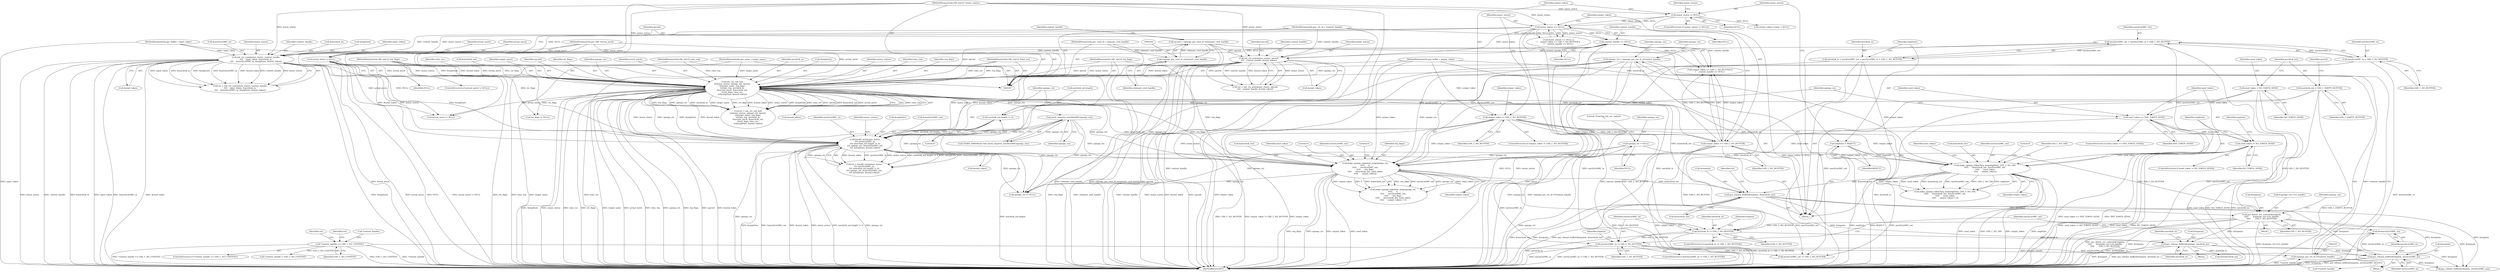 digraph "0_krb5_b51b33f2bc5d1497ddf5bd107f791c101695000d_12@API" {
"1000446" [label="(Call,free(mechListMIC_in))"];
"1000442" [label="(Call,gss_release_buffer(&tmpmin, mechListMIC_in))"];
"1000411" [label="(Call,gss_delete_sec_context(&tmpmin,\n\t\t\t\t\t       &spnego_ctx->ctx_handle,\n\t\t\t\t\t       GSS_C_NO_BUFFER))"];
"1000365" [label="(Call,gss_release_buffer(&tmpmin, &mechtok_out))"];
"1000261" [label="(Call,init_ctx_call_init(\n\t\t\tminor_status, spnego_ctx, spcred,\n\t\t\ttarget_name, req_flags,\n\t\t\ttime_req, mechtok_in,\n\t\t\tactual_mech, &mechtok_out,\n\t\t\tret_flags, time_rec,\n\t\t\t&negState, &send_token))"];
"1000230" [label="(Call,init_ctx_cont(minor_status, context_handle,\n\t\t\t\t    input_token, &mechtok_in,\n\t\t\t\t    &mechListMIC_in, &negState, &send_token))"];
"1000181" [label="(Call,minor_status == NULL)"];
"1000157" [label="(Call,minor_status != NULL)"];
"1000108" [label="(MethodParameterIn,OM_uint32 *minor_status)"];
"1000188" [label="(Call,context_handle == NULL)"];
"1000110" [label="(MethodParameterIn,gss_ctx_id_t *context_handle)"];
"1000116" [label="(MethodParameterIn,gss_buffer_t input_token)"];
"1000214" [label="(Call,init_ctx_new(minor_status, spcred,\n\t\t\t\t   context_handle, &send_token))"];
"1000201" [label="(Call,spcred = (spnego_gss_cred_id_t)claimant_cred_handle)"];
"1000203" [label="(Call,(spnego_gss_cred_id_t)claimant_cred_handle)"];
"1000109" [label="(MethodParameterIn,gss_cred_id_t claimant_cred_handle)"];
"1000247" [label="(Call,spnego_ctx = (spnego_gss_ctx_id_t)*context_handle)"];
"1000249" [label="(Call,(spnego_gss_ctx_id_t)*context_handle)"];
"1000207" [label="(Call,*context_handle == GSS_C_NO_CONTEXT)"];
"1000111" [label="(MethodParameterIn,gss_name_t target_name)"];
"1000113" [label="(MethodParameterIn,OM_uint32 req_flags)"];
"1000114" [label="(MethodParameterIn,OM_uint32 time_req)"];
"1000146" [label="(Call,mechtok_in = mechListMIC_out = mechListMIC_in = GSS_C_NO_BUFFER)"];
"1000148" [label="(Call,mechListMIC_out = mechListMIC_in = GSS_C_NO_BUFFER)"];
"1000150" [label="(Call,mechListMIC_in = GSS_C_NO_BUFFER)"];
"1000194" [label="(Call,actual_mech != NULL)"];
"1000117" [label="(MethodParameterIn,gss_OID *actual_mech)"];
"1000119" [label="(MethodParameterIn,OM_uint32 *ret_flags)"];
"1000120" [label="(MethodParameterIn,OM_uint32 *time_rec)"];
"1000352" [label="(Call,make_spnego_tokenTarg_msg(negState, GSS_C_NO_OID,\n\t\t\t\t\t      &mechtok_out, mechListMIC_out,\n\t\t\t\t\t      send_token,\n\t\t\t\t\t      output_token))"];
"1000153" [label="(Call,negState = REJECT)"];
"1000346" [label="(Call,send_token != NO_TOKEN_SEND)"];
"1000324" [label="(Call,send_token == INIT_TOKEN_SEND)"];
"1000123" [label="(Call,send_token = NO_TOKEN_SEND)"];
"1000185" [label="(Call,output_token == GSS_C_NO_BUFFER)"];
"1000165" [label="(Call,output_token != GSS_C_NO_BUFFER)"];
"1000118" [label="(MethodParameterIn,gss_buffer_t output_token)"];
"1000330" [label="(Call,make_spnego_tokenInit_msg(spnego_ctx,\n\t\t\t\t\t      0,\n\t\t\t\t\t      mechListMIC_out,\n\t\t\t\t\t      req_flags,\n\t\t\t\t\t      &mechtok_out, send_token,\n\t\t\t\t\t      output_token))"];
"1000141" [label="(Call,spnego_ctx = NULL)"];
"1000307" [label="(Call,handle_mic(minor_status,\n\t\t\t\t mechListMIC_in,\n\t\t\t\t (mechtok_out.length != 0),\n\t\t\t\t spnego_ctx, &mechListMIC_out,\n\t\t\t\t &negState, &send_token))"];
"1000310" [label="(Call,mechtok_out.length != 0)"];
"1000133" [label="(Call,mechtok_out = GSS_C_EMPTY_BUFFER)"];
"1000283" [label="(Call,mech_requires_mechlistMIC(spnego_ctx))"];
"1000431" [label="(Call,gss_release_buffer(&tmpmin, mechtok_in))"];
"1000427" [label="(Call,mechtok_in != GSS_C_NO_BUFFER)"];
"1000438" [label="(Call,mechListMIC_in != GSS_C_NO_BUFFER)"];
"1000182" [label="(Identifier,minor_status)"];
"1000326" [label="(Identifier,INIT_TOKEN_SEND)"];
"1000445" [label="(Identifier,mechListMIC_in)"];
"1000315" [label="(Identifier,spnego_ctx)"];
"1000311" [label="(Call,mechtok_out.length)"];
"1000151" [label="(Identifier,mechListMIC_in)"];
"1000186" [label="(Identifier,output_token)"];
"1000314" [label="(Literal,0)"];
"1000273" [label="(Identifier,time_rec)"];
"1000232" [label="(Identifier,context_handle)"];
"1000422" [label="(Call,*context_handle = GSS_C_NO_CONTEXT)"];
"1000212" [label="(Call,ret = init_ctx_new(minor_status, spcred,\n\t\t\t\t   context_handle, &send_token))"];
"1000270" [label="(Call,&mechtok_out)"];
"1000381" [label="(Call,actual_mech != NULL)"];
"1000117" [label="(MethodParameterIn,gss_OID *actual_mech)"];
"1000213" [label="(Identifier,ret)"];
"1000141" [label="(Call,spnego_ctx = NULL)"];
"1000210" [label="(Identifier,GSS_C_NO_CONTEXT)"];
"1000156" [label="(ControlStructure,if (minor_status != NULL))"];
"1000118" [label="(MethodParameterIn,gss_buffer_t output_token)"];
"1000346" [label="(Call,send_token != NO_TOKEN_SEND)"];
"1000441" [label="(Block,)"];
"1000146" [label="(Call,mechtok_in = mechListMIC_out = mechListMIC_in = GSS_C_NO_BUFFER)"];
"1000124" [label="(Identifier,send_token)"];
"1000217" [label="(Identifier,context_handle)"];
"1000410" [label="(Block,)"];
"1000240" [label="(Call,&send_token)"];
"1000461" [label="(MethodReturn,RET)"];
"1000162" [label="(Identifier,minor_status)"];
"1000265" [label="(Identifier,target_name)"];
"1000228" [label="(Call,ret = init_ctx_cont(minor_status, context_handle,\n\t\t\t\t    input_token, &mechtok_in,\n\t\t\t\t    &mechListMIC_in, &negState, &send_token))"];
"1000233" [label="(Identifier,input_token)"];
"1000116" [label="(MethodParameterIn,gss_buffer_t input_token)"];
"1000426" [label="(ControlStructure,if (mechtok_in != GSS_C_NO_BUFFER))"];
"1000195" [label="(Identifier,actual_mech)"];
"1000154" [label="(Identifier,negState)"];
"1000114" [label="(MethodParameterIn,OM_uint32 time_req)"];
"1000447" [label="(Identifier,mechListMIC_in)"];
"1000145" [label="(Literal,\"Entering init_sec_context\n\")"];
"1000234" [label="(Call,&mechtok_in)"];
"1000209" [label="(Identifier,context_handle)"];
"1000431" [label="(Call,gss_release_buffer(&tmpmin, mechtok_in))"];
"1000352" [label="(Call,make_spnego_tokenTarg_msg(negState, GSS_C_NO_OID,\n\t\t\t\t\t      &mechtok_out, mechListMIC_out,\n\t\t\t\t\t      send_token,\n\t\t\t\t\t      output_token))"];
"1000236" [label="(Call,&mechListMIC_in)"];
"1000123" [label="(Call,send_token = NO_TOKEN_SEND)"];
"1000325" [label="(Identifier,send_token)"];
"1000247" [label="(Call,spnego_ctx = (spnego_gss_ctx_id_t)*context_handle)"];
"1000334" [label="(Identifier,req_flags)"];
"1000335" [label="(Call,&mechtok_out)"];
"1000367" [label="(Identifier,tmpmin)"];
"1000446" [label="(Call,free(mechListMIC_in))"];
"1000143" [label="(Identifier,NULL)"];
"1000256" [label="(Identifier,spnego_ctx)"];
"1000331" [label="(Identifier,spnego_ctx)"];
"1000167" [label="(Identifier,GSS_C_NO_BUFFER)"];
"1000215" [label="(Identifier,minor_status)"];
"1000205" [label="(Identifier,claimant_cred_handle)"];
"1000206" [label="(ControlStructure,if (*context_handle == GSS_C_NO_CONTEXT))"];
"1000248" [label="(Identifier,spnego_ctx)"];
"1000109" [label="(MethodParameterIn,gss_cred_id_t claimant_cred_handle)"];
"1000171" [label="(Identifier,output_token)"];
"1000414" [label="(Call,&spnego_ctx->ctx_handle)"];
"1000323" [label="(ControlStructure,if (send_token == INIT_TOKEN_SEND))"];
"1000443" [label="(Call,&tmpmin)"];
"1000189" [label="(Identifier,context_handle)"];
"1000453" [label="(Call,gss_release_buffer(&tmpmin, mechListMIC_out))"];
"1000251" [label="(Call,*context_handle)"];
"1000120" [label="(MethodParameterIn,OM_uint32 *time_rec)"];
"1000432" [label="(Call,&tmpmin)"];
"1000142" [label="(Identifier,spnego_ctx)"];
"1000164" [label="(ControlStructure,if (output_token != GSS_C_NO_BUFFER))"];
"1000119" [label="(MethodParameterIn,OM_uint32 *ret_flags)"];
"1000309" [label="(Identifier,mechListMIC_in)"];
"1000216" [label="(Identifier,spcred)"];
"1000308" [label="(Identifier,minor_status)"];
"1000264" [label="(Identifier,spcred)"];
"1000433" [label="(Identifier,tmpmin)"];
"1000407" [label="(Call,spnego_ctx != NULL)"];
"1000428" [label="(Identifier,mechtok_in)"];
"1000149" [label="(Identifier,mechListMIC_out)"];
"1000272" [label="(Identifier,ret_flags)"];
"1000365" [label="(Call,gss_release_buffer(&tmpmin, &mechtok_out))"];
"1000263" [label="(Identifier,spnego_ctx)"];
"1000438" [label="(Call,mechListMIC_in != GSS_C_NO_BUFFER)"];
"1000231" [label="(Identifier,minor_status)"];
"1000310" [label="(Call,mechtok_out.length != 0)"];
"1000351" [label="(Call,make_spnego_tokenTarg_msg(negState, GSS_C_NO_OID,\n\t\t\t\t\t      &mechtok_out, mechListMIC_out,\n\t\t\t\t\t      send_token,\n\t\t\t\t\t      output_token) < 0)"];
"1000318" [label="(Call,&negState)"];
"1000436" [label="(Identifier,mechtok_in)"];
"1000348" [label="(Identifier,NO_TOKEN_SEND)"];
"1000279" [label="(Call,!HARD_ERROR(ret) && mech_requires_mechlistMIC(spnego_ctx))"];
"1000444" [label="(Identifier,tmpmin)"];
"1000437" [label="(ControlStructure,if (mechListMIC_in != GSS_C_NO_BUFFER))"];
"1000330" [label="(Call,make_spnego_tokenInit_msg(spnego_ctx,\n\t\t\t\t\t      0,\n\t\t\t\t\t      mechListMIC_out,\n\t\t\t\t\t      req_flags,\n\t\t\t\t\t      &mechtok_out, send_token,\n\t\t\t\t\t      output_token))"];
"1000427" [label="(Call,mechtok_in != GSS_C_NO_BUFFER)"];
"1000345" [label="(ControlStructure,if (send_token != NO_TOKEN_SEND))"];
"1000366" [label="(Call,&tmpmin)"];
"1000360" [label="(Literal,0)"];
"1000372" [label="(Identifier,ret)"];
"1000249" [label="(Call,(spnego_gss_ctx_id_t)*context_handle)"];
"1000157" [label="(Call,minor_status != NULL)"];
"1000155" [label="(Identifier,REJECT)"];
"1000111" [label="(MethodParameterIn,gss_name_t target_name)"];
"1000110" [label="(MethodParameterIn,gss_ctx_id_t *context_handle)"];
"1000305" [label="(Call,ret = handle_mic(minor_status,\n\t\t\t\t mechListMIC_in,\n\t\t\t\t (mechtok_out.length != 0),\n\t\t\t\t spnego_ctx, &mechListMIC_out,\n\t\t\t\t &negState, &send_token))"];
"1000190" [label="(Identifier,NULL)"];
"1000359" [label="(Identifier,output_token)"];
"1000337" [label="(Identifier,send_token)"];
"1000148" [label="(Call,mechListMIC_out = mechListMIC_in = GSS_C_NO_BUFFER)"];
"1000108" [label="(MethodParameterIn,OM_uint32 *minor_status)"];
"1000147" [label="(Identifier,mechtok_in)"];
"1000449" [label="(Call,mechListMIC_out != GSS_C_NO_BUFFER)"];
"1000354" [label="(Identifier,GSS_C_NO_OID)"];
"1000230" [label="(Call,init_ctx_cont(minor_status, context_handle,\n\t\t\t\t    input_token, &mechtok_in,\n\t\t\t\t    &mechListMIC_in, &negState, &send_token))"];
"1000320" [label="(Call,&send_token)"];
"1000183" [label="(Identifier,NULL)"];
"1000153" [label="(Call,negState = REJECT)"];
"1000133" [label="(Call,mechtok_out = GSS_C_EMPTY_BUFFER)"];
"1000421" [label="(Identifier,spnego_ctx)"];
"1000269" [label="(Identifier,actual_mech)"];
"1000347" [label="(Identifier,send_token)"];
"1000329" [label="(Call,make_spnego_tokenInit_msg(spnego_ctx,\n\t\t\t\t\t      0,\n\t\t\t\t\t      mechListMIC_out,\n\t\t\t\t\t      req_flags,\n\t\t\t\t\t      &mechtok_out, send_token,\n\t\t\t\t\t      output_token) < 0)"];
"1000338" [label="(Identifier,output_token)"];
"1000268" [label="(Identifier,mechtok_in)"];
"1000358" [label="(Identifier,send_token)"];
"1000283" [label="(Call,mech_requires_mechlistMIC(spnego_ctx))"];
"1000368" [label="(Call,&mechtok_out)"];
"1000274" [label="(Call,&negState)"];
"1000134" [label="(Identifier,mechtok_out)"];
"1000174" [label="(Call,output_token->value = NULL)"];
"1000152" [label="(Identifier,GSS_C_NO_BUFFER)"];
"1000276" [label="(Call,&send_token)"];
"1000150" [label="(Call,mechListMIC_in = GSS_C_NO_BUFFER)"];
"1000259" [label="(Call,ret = init_ctx_call_init(\n\t\t\tminor_status, spnego_ctx, spcred,\n\t\t\ttarget_name, req_flags,\n\t\t\ttime_req, mechtok_in,\n\t\t\tactual_mech, &mechtok_out,\n\t\t\tret_flags, time_rec,\n\t\t\t&negState, &send_token))"];
"1000158" [label="(Identifier,minor_status)"];
"1000208" [label="(Call,*context_handle)"];
"1000262" [label="(Identifier,minor_status)"];
"1000121" [label="(Block,)"];
"1000324" [label="(Call,send_token == INIT_TOKEN_SEND)"];
"1000439" [label="(Identifier,mechListMIC_in)"];
"1000166" [label="(Identifier,output_token)"];
"1000188" [label="(Call,context_handle == NULL)"];
"1000307" [label="(Call,handle_mic(minor_status,\n\t\t\t\t mechListMIC_in,\n\t\t\t\t (mechtok_out.length != 0),\n\t\t\t\t spnego_ctx, &mechListMIC_out,\n\t\t\t\t &negState, &send_token))"];
"1000196" [label="(Identifier,NULL)"];
"1000355" [label="(Call,&mechtok_out)"];
"1000316" [label="(Call,&mechListMIC_out)"];
"1000267" [label="(Identifier,time_req)"];
"1000411" [label="(Call,gss_delete_sec_context(&tmpmin,\n\t\t\t\t\t       &spnego_ctx->ctx_handle,\n\t\t\t\t\t       GSS_C_NO_BUFFER))"];
"1000194" [label="(Call,actual_mech != NULL)"];
"1000332" [label="(Literal,0)"];
"1000180" [label="(Call,minor_status == NULL ||\n\t    output_token == GSS_C_NO_BUFFER ||\n\t    context_handle == NULL)"];
"1000284" [label="(Identifier,spnego_ctx)"];
"1000165" [label="(Call,output_token != GSS_C_NO_BUFFER)"];
"1000113" [label="(MethodParameterIn,OM_uint32 req_flags)"];
"1000184" [label="(Call,output_token == GSS_C_NO_BUFFER ||\n\t    context_handle == NULL)"];
"1000353" [label="(Identifier,negState)"];
"1000418" [label="(Identifier,GSS_C_NO_BUFFER)"];
"1000138" [label="(Identifier,spcred)"];
"1000214" [label="(Call,init_ctx_new(minor_status, spcred,\n\t\t\t\t   context_handle, &send_token))"];
"1000135" [label="(Identifier,GSS_C_EMPTY_BUFFER)"];
"1000203" [label="(Call,(spnego_gss_cred_id_t)claimant_cred_handle)"];
"1000391" [label="(Call,ret_flags != NULL)"];
"1000229" [label="(Identifier,ret)"];
"1000266" [label="(Identifier,req_flags)"];
"1000207" [label="(Call,*context_handle == GSS_C_NO_CONTEXT)"];
"1000159" [label="(Identifier,NULL)"];
"1000125" [label="(Identifier,NO_TOKEN_SEND)"];
"1000187" [label="(Identifier,GSS_C_NO_BUFFER)"];
"1000429" [label="(Identifier,GSS_C_NO_BUFFER)"];
"1000202" [label="(Identifier,spcred)"];
"1000238" [label="(Call,&negState)"];
"1000201" [label="(Call,spcred = (spnego_gss_cred_id_t)claimant_cred_handle)"];
"1000434" [label="(Identifier,mechtok_in)"];
"1000450" [label="(Identifier,mechListMIC_out)"];
"1000430" [label="(Block,)"];
"1000412" [label="(Call,&tmpmin)"];
"1000261" [label="(Call,init_ctx_call_init(\n\t\t\tminor_status, spnego_ctx, spcred,\n\t\t\ttarget_name, req_flags,\n\t\t\ttime_req, mechtok_in,\n\t\t\tactual_mech, &mechtok_out,\n\t\t\tret_flags, time_rec,\n\t\t\t&negState, &send_token))"];
"1000357" [label="(Identifier,mechListMIC_out)"];
"1000218" [label="(Call,&send_token)"];
"1000333" [label="(Identifier,mechListMIC_out)"];
"1000440" [label="(Identifier,GSS_C_NO_BUFFER)"];
"1000339" [label="(Literal,0)"];
"1000442" [label="(Call,gss_release_buffer(&tmpmin, mechListMIC_in))"];
"1000185" [label="(Call,output_token == GSS_C_NO_BUFFER)"];
"1000199" [label="(Identifier,actual_mech)"];
"1000193" [label="(ControlStructure,if (actual_mech != NULL))"];
"1000435" [label="(Call,free(mechtok_in))"];
"1000181" [label="(Call,minor_status == NULL)"];
"1000446" -> "1000441"  [label="AST: "];
"1000446" -> "1000447"  [label="CFG: "];
"1000447" -> "1000446"  [label="AST: "];
"1000450" -> "1000446"  [label="CFG: "];
"1000446" -> "1000461"  [label="DDG: mechListMIC_in"];
"1000442" -> "1000446"  [label="DDG: mechListMIC_in"];
"1000442" -> "1000441"  [label="AST: "];
"1000442" -> "1000445"  [label="CFG: "];
"1000443" -> "1000442"  [label="AST: "];
"1000445" -> "1000442"  [label="AST: "];
"1000447" -> "1000442"  [label="CFG: "];
"1000442" -> "1000461"  [label="DDG: gss_release_buffer(&tmpmin, mechListMIC_in)"];
"1000442" -> "1000461"  [label="DDG: &tmpmin"];
"1000411" -> "1000442"  [label="DDG: &tmpmin"];
"1000431" -> "1000442"  [label="DDG: &tmpmin"];
"1000365" -> "1000442"  [label="DDG: &tmpmin"];
"1000438" -> "1000442"  [label="DDG: mechListMIC_in"];
"1000442" -> "1000453"  [label="DDG: &tmpmin"];
"1000411" -> "1000410"  [label="AST: "];
"1000411" -> "1000418"  [label="CFG: "];
"1000412" -> "1000411"  [label="AST: "];
"1000414" -> "1000411"  [label="AST: "];
"1000418" -> "1000411"  [label="AST: "];
"1000421" -> "1000411"  [label="CFG: "];
"1000411" -> "1000461"  [label="DDG: gss_delete_sec_context(&tmpmin,\n\t\t\t\t\t       &spnego_ctx->ctx_handle,\n\t\t\t\t\t       GSS_C_NO_BUFFER)"];
"1000411" -> "1000461"  [label="DDG: &tmpmin"];
"1000411" -> "1000461"  [label="DDG: &spnego_ctx->ctx_handle"];
"1000365" -> "1000411"  [label="DDG: &tmpmin"];
"1000185" -> "1000411"  [label="DDG: GSS_C_NO_BUFFER"];
"1000165" -> "1000411"  [label="DDG: GSS_C_NO_BUFFER"];
"1000411" -> "1000427"  [label="DDG: GSS_C_NO_BUFFER"];
"1000411" -> "1000431"  [label="DDG: &tmpmin"];
"1000411" -> "1000453"  [label="DDG: &tmpmin"];
"1000365" -> "1000121"  [label="AST: "];
"1000365" -> "1000368"  [label="CFG: "];
"1000366" -> "1000365"  [label="AST: "];
"1000368" -> "1000365"  [label="AST: "];
"1000372" -> "1000365"  [label="CFG: "];
"1000365" -> "1000461"  [label="DDG: gss_release_buffer(&tmpmin, &mechtok_out)"];
"1000365" -> "1000461"  [label="DDG: &mechtok_out"];
"1000365" -> "1000461"  [label="DDG: &tmpmin"];
"1000261" -> "1000365"  [label="DDG: &mechtok_out"];
"1000352" -> "1000365"  [label="DDG: &mechtok_out"];
"1000330" -> "1000365"  [label="DDG: &mechtok_out"];
"1000365" -> "1000431"  [label="DDG: &tmpmin"];
"1000365" -> "1000453"  [label="DDG: &tmpmin"];
"1000261" -> "1000259"  [label="AST: "];
"1000261" -> "1000276"  [label="CFG: "];
"1000262" -> "1000261"  [label="AST: "];
"1000263" -> "1000261"  [label="AST: "];
"1000264" -> "1000261"  [label="AST: "];
"1000265" -> "1000261"  [label="AST: "];
"1000266" -> "1000261"  [label="AST: "];
"1000267" -> "1000261"  [label="AST: "];
"1000268" -> "1000261"  [label="AST: "];
"1000269" -> "1000261"  [label="AST: "];
"1000270" -> "1000261"  [label="AST: "];
"1000272" -> "1000261"  [label="AST: "];
"1000273" -> "1000261"  [label="AST: "];
"1000274" -> "1000261"  [label="AST: "];
"1000276" -> "1000261"  [label="AST: "];
"1000259" -> "1000261"  [label="CFG: "];
"1000261" -> "1000461"  [label="DDG: target_name"];
"1000261" -> "1000461"  [label="DDG: actual_mech"];
"1000261" -> "1000461"  [label="DDG: time_req"];
"1000261" -> "1000461"  [label="DDG: spcred"];
"1000261" -> "1000461"  [label="DDG: &negState"];
"1000261" -> "1000461"  [label="DDG: spnego_ctx"];
"1000261" -> "1000461"  [label="DDG: req_flags"];
"1000261" -> "1000461"  [label="DDG: &send_token"];
"1000261" -> "1000461"  [label="DDG: minor_status"];
"1000261" -> "1000461"  [label="DDG: time_rec"];
"1000261" -> "1000461"  [label="DDG: ret_flags"];
"1000261" -> "1000259"  [label="DDG: time_req"];
"1000261" -> "1000259"  [label="DDG: req_flags"];
"1000261" -> "1000259"  [label="DDG: spnego_ctx"];
"1000261" -> "1000259"  [label="DDG: mechtok_in"];
"1000261" -> "1000259"  [label="DDG: target_name"];
"1000261" -> "1000259"  [label="DDG: ret_flags"];
"1000261" -> "1000259"  [label="DDG: &send_token"];
"1000261" -> "1000259"  [label="DDG: minor_status"];
"1000261" -> "1000259"  [label="DDG: &negState"];
"1000261" -> "1000259"  [label="DDG: time_rec"];
"1000261" -> "1000259"  [label="DDG: spcred"];
"1000261" -> "1000259"  [label="DDG: &mechtok_out"];
"1000261" -> "1000259"  [label="DDG: actual_mech"];
"1000230" -> "1000261"  [label="DDG: minor_status"];
"1000230" -> "1000261"  [label="DDG: &negState"];
"1000230" -> "1000261"  [label="DDG: &send_token"];
"1000214" -> "1000261"  [label="DDG: minor_status"];
"1000214" -> "1000261"  [label="DDG: spcred"];
"1000214" -> "1000261"  [label="DDG: &send_token"];
"1000108" -> "1000261"  [label="DDG: minor_status"];
"1000247" -> "1000261"  [label="DDG: spnego_ctx"];
"1000201" -> "1000261"  [label="DDG: spcred"];
"1000111" -> "1000261"  [label="DDG: target_name"];
"1000113" -> "1000261"  [label="DDG: req_flags"];
"1000114" -> "1000261"  [label="DDG: time_req"];
"1000146" -> "1000261"  [label="DDG: mechtok_in"];
"1000194" -> "1000261"  [label="DDG: actual_mech"];
"1000117" -> "1000261"  [label="DDG: actual_mech"];
"1000119" -> "1000261"  [label="DDG: ret_flags"];
"1000120" -> "1000261"  [label="DDG: time_rec"];
"1000261" -> "1000283"  [label="DDG: spnego_ctx"];
"1000261" -> "1000307"  [label="DDG: minor_status"];
"1000261" -> "1000307"  [label="DDG: spnego_ctx"];
"1000261" -> "1000307"  [label="DDG: &negState"];
"1000261" -> "1000307"  [label="DDG: &send_token"];
"1000261" -> "1000330"  [label="DDG: spnego_ctx"];
"1000261" -> "1000330"  [label="DDG: req_flags"];
"1000261" -> "1000330"  [label="DDG: &mechtok_out"];
"1000261" -> "1000352"  [label="DDG: &mechtok_out"];
"1000261" -> "1000381"  [label="DDG: actual_mech"];
"1000261" -> "1000391"  [label="DDG: ret_flags"];
"1000261" -> "1000407"  [label="DDG: spnego_ctx"];
"1000261" -> "1000427"  [label="DDG: mechtok_in"];
"1000230" -> "1000228"  [label="AST: "];
"1000230" -> "1000240"  [label="CFG: "];
"1000231" -> "1000230"  [label="AST: "];
"1000232" -> "1000230"  [label="AST: "];
"1000233" -> "1000230"  [label="AST: "];
"1000234" -> "1000230"  [label="AST: "];
"1000236" -> "1000230"  [label="AST: "];
"1000238" -> "1000230"  [label="AST: "];
"1000240" -> "1000230"  [label="AST: "];
"1000228" -> "1000230"  [label="CFG: "];
"1000230" -> "1000461"  [label="DDG: input_token"];
"1000230" -> "1000461"  [label="DDG: &mechListMIC_in"];
"1000230" -> "1000461"  [label="DDG: &send_token"];
"1000230" -> "1000461"  [label="DDG: &negState"];
"1000230" -> "1000461"  [label="DDG: minor_status"];
"1000230" -> "1000461"  [label="DDG: context_handle"];
"1000230" -> "1000461"  [label="DDG: &mechtok_in"];
"1000230" -> "1000228"  [label="DDG: input_token"];
"1000230" -> "1000228"  [label="DDG: &mechtok_in"];
"1000230" -> "1000228"  [label="DDG: &negState"];
"1000230" -> "1000228"  [label="DDG: &mechListMIC_in"];
"1000230" -> "1000228"  [label="DDG: &send_token"];
"1000230" -> "1000228"  [label="DDG: context_handle"];
"1000230" -> "1000228"  [label="DDG: minor_status"];
"1000181" -> "1000230"  [label="DDG: minor_status"];
"1000108" -> "1000230"  [label="DDG: minor_status"];
"1000188" -> "1000230"  [label="DDG: context_handle"];
"1000110" -> "1000230"  [label="DDG: context_handle"];
"1000116" -> "1000230"  [label="DDG: input_token"];
"1000230" -> "1000307"  [label="DDG: minor_status"];
"1000230" -> "1000307"  [label="DDG: &negState"];
"1000230" -> "1000307"  [label="DDG: &send_token"];
"1000181" -> "1000180"  [label="AST: "];
"1000181" -> "1000183"  [label="CFG: "];
"1000182" -> "1000181"  [label="AST: "];
"1000183" -> "1000181"  [label="AST: "];
"1000186" -> "1000181"  [label="CFG: "];
"1000180" -> "1000181"  [label="CFG: "];
"1000181" -> "1000461"  [label="DDG: minor_status"];
"1000181" -> "1000461"  [label="DDG: NULL"];
"1000181" -> "1000180"  [label="DDG: minor_status"];
"1000181" -> "1000180"  [label="DDG: NULL"];
"1000157" -> "1000181"  [label="DDG: minor_status"];
"1000157" -> "1000181"  [label="DDG: NULL"];
"1000108" -> "1000181"  [label="DDG: minor_status"];
"1000181" -> "1000188"  [label="DDG: NULL"];
"1000181" -> "1000194"  [label="DDG: NULL"];
"1000181" -> "1000214"  [label="DDG: minor_status"];
"1000157" -> "1000156"  [label="AST: "];
"1000157" -> "1000159"  [label="CFG: "];
"1000158" -> "1000157"  [label="AST: "];
"1000159" -> "1000157"  [label="AST: "];
"1000162" -> "1000157"  [label="CFG: "];
"1000166" -> "1000157"  [label="CFG: "];
"1000157" -> "1000461"  [label="DDG: minor_status != NULL"];
"1000108" -> "1000157"  [label="DDG: minor_status"];
"1000157" -> "1000174"  [label="DDG: NULL"];
"1000108" -> "1000107"  [label="AST: "];
"1000108" -> "1000461"  [label="DDG: minor_status"];
"1000108" -> "1000214"  [label="DDG: minor_status"];
"1000108" -> "1000307"  [label="DDG: minor_status"];
"1000188" -> "1000184"  [label="AST: "];
"1000188" -> "1000190"  [label="CFG: "];
"1000189" -> "1000188"  [label="AST: "];
"1000190" -> "1000188"  [label="AST: "];
"1000184" -> "1000188"  [label="CFG: "];
"1000188" -> "1000461"  [label="DDG: NULL"];
"1000188" -> "1000461"  [label="DDG: context_handle"];
"1000188" -> "1000184"  [label="DDG: context_handle"];
"1000188" -> "1000184"  [label="DDG: NULL"];
"1000110" -> "1000188"  [label="DDG: context_handle"];
"1000188" -> "1000194"  [label="DDG: NULL"];
"1000188" -> "1000214"  [label="DDG: context_handle"];
"1000110" -> "1000107"  [label="AST: "];
"1000110" -> "1000461"  [label="DDG: context_handle"];
"1000110" -> "1000214"  [label="DDG: context_handle"];
"1000116" -> "1000107"  [label="AST: "];
"1000116" -> "1000461"  [label="DDG: input_token"];
"1000214" -> "1000212"  [label="AST: "];
"1000214" -> "1000218"  [label="CFG: "];
"1000215" -> "1000214"  [label="AST: "];
"1000216" -> "1000214"  [label="AST: "];
"1000217" -> "1000214"  [label="AST: "];
"1000218" -> "1000214"  [label="AST: "];
"1000212" -> "1000214"  [label="CFG: "];
"1000214" -> "1000461"  [label="DDG: spcred"];
"1000214" -> "1000461"  [label="DDG: context_handle"];
"1000214" -> "1000461"  [label="DDG: &send_token"];
"1000214" -> "1000461"  [label="DDG: minor_status"];
"1000214" -> "1000212"  [label="DDG: minor_status"];
"1000214" -> "1000212"  [label="DDG: spcred"];
"1000214" -> "1000212"  [label="DDG: context_handle"];
"1000214" -> "1000212"  [label="DDG: &send_token"];
"1000201" -> "1000214"  [label="DDG: spcred"];
"1000214" -> "1000307"  [label="DDG: minor_status"];
"1000214" -> "1000307"  [label="DDG: &send_token"];
"1000201" -> "1000121"  [label="AST: "];
"1000201" -> "1000203"  [label="CFG: "];
"1000202" -> "1000201"  [label="AST: "];
"1000203" -> "1000201"  [label="AST: "];
"1000209" -> "1000201"  [label="CFG: "];
"1000201" -> "1000461"  [label="DDG: (spnego_gss_cred_id_t)claimant_cred_handle"];
"1000201" -> "1000461"  [label="DDG: spcred"];
"1000203" -> "1000201"  [label="DDG: claimant_cred_handle"];
"1000203" -> "1000205"  [label="CFG: "];
"1000204" -> "1000203"  [label="AST: "];
"1000205" -> "1000203"  [label="AST: "];
"1000203" -> "1000461"  [label="DDG: claimant_cred_handle"];
"1000109" -> "1000203"  [label="DDG: claimant_cred_handle"];
"1000109" -> "1000107"  [label="AST: "];
"1000109" -> "1000461"  [label="DDG: claimant_cred_handle"];
"1000247" -> "1000121"  [label="AST: "];
"1000247" -> "1000249"  [label="CFG: "];
"1000248" -> "1000247"  [label="AST: "];
"1000249" -> "1000247"  [label="AST: "];
"1000256" -> "1000247"  [label="CFG: "];
"1000247" -> "1000461"  [label="DDG: spnego_ctx"];
"1000247" -> "1000461"  [label="DDG: (spnego_gss_ctx_id_t)*context_handle"];
"1000249" -> "1000247"  [label="DDG: *context_handle"];
"1000247" -> "1000307"  [label="DDG: spnego_ctx"];
"1000247" -> "1000330"  [label="DDG: spnego_ctx"];
"1000247" -> "1000407"  [label="DDG: spnego_ctx"];
"1000249" -> "1000251"  [label="CFG: "];
"1000250" -> "1000249"  [label="AST: "];
"1000251" -> "1000249"  [label="AST: "];
"1000249" -> "1000461"  [label="DDG: *context_handle"];
"1000207" -> "1000249"  [label="DDG: *context_handle"];
"1000207" -> "1000206"  [label="AST: "];
"1000207" -> "1000210"  [label="CFG: "];
"1000208" -> "1000207"  [label="AST: "];
"1000210" -> "1000207"  [label="AST: "];
"1000213" -> "1000207"  [label="CFG: "];
"1000229" -> "1000207"  [label="CFG: "];
"1000207" -> "1000461"  [label="DDG: GSS_C_NO_CONTEXT"];
"1000207" -> "1000461"  [label="DDG: *context_handle"];
"1000207" -> "1000461"  [label="DDG: *context_handle == GSS_C_NO_CONTEXT"];
"1000207" -> "1000422"  [label="DDG: GSS_C_NO_CONTEXT"];
"1000111" -> "1000107"  [label="AST: "];
"1000111" -> "1000461"  [label="DDG: target_name"];
"1000113" -> "1000107"  [label="AST: "];
"1000113" -> "1000461"  [label="DDG: req_flags"];
"1000113" -> "1000330"  [label="DDG: req_flags"];
"1000114" -> "1000107"  [label="AST: "];
"1000114" -> "1000461"  [label="DDG: time_req"];
"1000146" -> "1000121"  [label="AST: "];
"1000146" -> "1000148"  [label="CFG: "];
"1000147" -> "1000146"  [label="AST: "];
"1000148" -> "1000146"  [label="AST: "];
"1000154" -> "1000146"  [label="CFG: "];
"1000146" -> "1000461"  [label="DDG: mechtok_in"];
"1000148" -> "1000146"  [label="DDG: mechListMIC_out"];
"1000146" -> "1000427"  [label="DDG: mechtok_in"];
"1000148" -> "1000150"  [label="CFG: "];
"1000149" -> "1000148"  [label="AST: "];
"1000150" -> "1000148"  [label="AST: "];
"1000148" -> "1000461"  [label="DDG: mechListMIC_out"];
"1000150" -> "1000148"  [label="DDG: mechListMIC_in"];
"1000148" -> "1000330"  [label="DDG: mechListMIC_out"];
"1000148" -> "1000352"  [label="DDG: mechListMIC_out"];
"1000148" -> "1000449"  [label="DDG: mechListMIC_out"];
"1000150" -> "1000152"  [label="CFG: "];
"1000151" -> "1000150"  [label="AST: "];
"1000152" -> "1000150"  [label="AST: "];
"1000150" -> "1000461"  [label="DDG: mechListMIC_in"];
"1000150" -> "1000307"  [label="DDG: mechListMIC_in"];
"1000150" -> "1000438"  [label="DDG: mechListMIC_in"];
"1000194" -> "1000193"  [label="AST: "];
"1000194" -> "1000196"  [label="CFG: "];
"1000195" -> "1000194"  [label="AST: "];
"1000196" -> "1000194"  [label="AST: "];
"1000199" -> "1000194"  [label="CFG: "];
"1000202" -> "1000194"  [label="CFG: "];
"1000194" -> "1000461"  [label="DDG: actual_mech != NULL"];
"1000194" -> "1000461"  [label="DDG: actual_mech"];
"1000194" -> "1000461"  [label="DDG: NULL"];
"1000117" -> "1000194"  [label="DDG: actual_mech"];
"1000194" -> "1000381"  [label="DDG: actual_mech"];
"1000194" -> "1000381"  [label="DDG: NULL"];
"1000194" -> "1000407"  [label="DDG: NULL"];
"1000117" -> "1000107"  [label="AST: "];
"1000117" -> "1000461"  [label="DDG: actual_mech"];
"1000117" -> "1000381"  [label="DDG: actual_mech"];
"1000119" -> "1000107"  [label="AST: "];
"1000119" -> "1000461"  [label="DDG: ret_flags"];
"1000119" -> "1000391"  [label="DDG: ret_flags"];
"1000120" -> "1000107"  [label="AST: "];
"1000120" -> "1000461"  [label="DDG: time_rec"];
"1000352" -> "1000351"  [label="AST: "];
"1000352" -> "1000359"  [label="CFG: "];
"1000353" -> "1000352"  [label="AST: "];
"1000354" -> "1000352"  [label="AST: "];
"1000355" -> "1000352"  [label="AST: "];
"1000357" -> "1000352"  [label="AST: "];
"1000358" -> "1000352"  [label="AST: "];
"1000359" -> "1000352"  [label="AST: "];
"1000360" -> "1000352"  [label="CFG: "];
"1000352" -> "1000461"  [label="DDG: negState"];
"1000352" -> "1000461"  [label="DDG: send_token"];
"1000352" -> "1000461"  [label="DDG: GSS_C_NO_OID"];
"1000352" -> "1000461"  [label="DDG: output_token"];
"1000352" -> "1000351"  [label="DDG: output_token"];
"1000352" -> "1000351"  [label="DDG: send_token"];
"1000352" -> "1000351"  [label="DDG: &mechtok_out"];
"1000352" -> "1000351"  [label="DDG: mechListMIC_out"];
"1000352" -> "1000351"  [label="DDG: GSS_C_NO_OID"];
"1000352" -> "1000351"  [label="DDG: negState"];
"1000153" -> "1000352"  [label="DDG: negState"];
"1000346" -> "1000352"  [label="DDG: send_token"];
"1000185" -> "1000352"  [label="DDG: output_token"];
"1000165" -> "1000352"  [label="DDG: output_token"];
"1000118" -> "1000352"  [label="DDG: output_token"];
"1000352" -> "1000449"  [label="DDG: mechListMIC_out"];
"1000153" -> "1000121"  [label="AST: "];
"1000153" -> "1000155"  [label="CFG: "];
"1000154" -> "1000153"  [label="AST: "];
"1000155" -> "1000153"  [label="AST: "];
"1000158" -> "1000153"  [label="CFG: "];
"1000153" -> "1000461"  [label="DDG: REJECT"];
"1000153" -> "1000461"  [label="DDG: negState"];
"1000346" -> "1000345"  [label="AST: "];
"1000346" -> "1000348"  [label="CFG: "];
"1000347" -> "1000346"  [label="AST: "];
"1000348" -> "1000346"  [label="AST: "];
"1000353" -> "1000346"  [label="CFG: "];
"1000367" -> "1000346"  [label="CFG: "];
"1000346" -> "1000461"  [label="DDG: NO_TOKEN_SEND"];
"1000346" -> "1000461"  [label="DDG: send_token"];
"1000346" -> "1000461"  [label="DDG: send_token != NO_TOKEN_SEND"];
"1000324" -> "1000346"  [label="DDG: send_token"];
"1000324" -> "1000323"  [label="AST: "];
"1000324" -> "1000326"  [label="CFG: "];
"1000325" -> "1000324"  [label="AST: "];
"1000326" -> "1000324"  [label="AST: "];
"1000331" -> "1000324"  [label="CFG: "];
"1000347" -> "1000324"  [label="CFG: "];
"1000324" -> "1000461"  [label="DDG: INIT_TOKEN_SEND"];
"1000324" -> "1000461"  [label="DDG: send_token == INIT_TOKEN_SEND"];
"1000123" -> "1000324"  [label="DDG: send_token"];
"1000324" -> "1000330"  [label="DDG: send_token"];
"1000123" -> "1000121"  [label="AST: "];
"1000123" -> "1000125"  [label="CFG: "];
"1000124" -> "1000123"  [label="AST: "];
"1000125" -> "1000123"  [label="AST: "];
"1000134" -> "1000123"  [label="CFG: "];
"1000123" -> "1000461"  [label="DDG: NO_TOKEN_SEND"];
"1000123" -> "1000461"  [label="DDG: send_token"];
"1000185" -> "1000184"  [label="AST: "];
"1000185" -> "1000187"  [label="CFG: "];
"1000186" -> "1000185"  [label="AST: "];
"1000187" -> "1000185"  [label="AST: "];
"1000189" -> "1000185"  [label="CFG: "];
"1000184" -> "1000185"  [label="CFG: "];
"1000185" -> "1000461"  [label="DDG: output_token"];
"1000185" -> "1000461"  [label="DDG: GSS_C_NO_BUFFER"];
"1000185" -> "1000184"  [label="DDG: output_token"];
"1000185" -> "1000184"  [label="DDG: GSS_C_NO_BUFFER"];
"1000165" -> "1000185"  [label="DDG: output_token"];
"1000165" -> "1000185"  [label="DDG: GSS_C_NO_BUFFER"];
"1000118" -> "1000185"  [label="DDG: output_token"];
"1000185" -> "1000330"  [label="DDG: output_token"];
"1000185" -> "1000427"  [label="DDG: GSS_C_NO_BUFFER"];
"1000165" -> "1000164"  [label="AST: "];
"1000165" -> "1000167"  [label="CFG: "];
"1000166" -> "1000165"  [label="AST: "];
"1000167" -> "1000165"  [label="AST: "];
"1000171" -> "1000165"  [label="CFG: "];
"1000182" -> "1000165"  [label="CFG: "];
"1000165" -> "1000461"  [label="DDG: output_token"];
"1000165" -> "1000461"  [label="DDG: GSS_C_NO_BUFFER"];
"1000165" -> "1000461"  [label="DDG: output_token != GSS_C_NO_BUFFER"];
"1000118" -> "1000165"  [label="DDG: output_token"];
"1000165" -> "1000330"  [label="DDG: output_token"];
"1000165" -> "1000427"  [label="DDG: GSS_C_NO_BUFFER"];
"1000118" -> "1000107"  [label="AST: "];
"1000118" -> "1000461"  [label="DDG: output_token"];
"1000118" -> "1000330"  [label="DDG: output_token"];
"1000330" -> "1000329"  [label="AST: "];
"1000330" -> "1000338"  [label="CFG: "];
"1000331" -> "1000330"  [label="AST: "];
"1000332" -> "1000330"  [label="AST: "];
"1000333" -> "1000330"  [label="AST: "];
"1000334" -> "1000330"  [label="AST: "];
"1000335" -> "1000330"  [label="AST: "];
"1000337" -> "1000330"  [label="AST: "];
"1000338" -> "1000330"  [label="AST: "];
"1000339" -> "1000330"  [label="CFG: "];
"1000330" -> "1000461"  [label="DDG: req_flags"];
"1000330" -> "1000461"  [label="DDG: spnego_ctx"];
"1000330" -> "1000461"  [label="DDG: output_token"];
"1000330" -> "1000461"  [label="DDG: send_token"];
"1000330" -> "1000329"  [label="DDG: req_flags"];
"1000330" -> "1000329"  [label="DDG: mechListMIC_out"];
"1000330" -> "1000329"  [label="DDG: spnego_ctx"];
"1000330" -> "1000329"  [label="DDG: send_token"];
"1000330" -> "1000329"  [label="DDG: output_token"];
"1000330" -> "1000329"  [label="DDG: 0"];
"1000330" -> "1000329"  [label="DDG: &mechtok_out"];
"1000141" -> "1000330"  [label="DDG: spnego_ctx"];
"1000307" -> "1000330"  [label="DDG: spnego_ctx"];
"1000283" -> "1000330"  [label="DDG: spnego_ctx"];
"1000330" -> "1000407"  [label="DDG: spnego_ctx"];
"1000330" -> "1000449"  [label="DDG: mechListMIC_out"];
"1000141" -> "1000121"  [label="AST: "];
"1000141" -> "1000143"  [label="CFG: "];
"1000142" -> "1000141"  [label="AST: "];
"1000143" -> "1000141"  [label="AST: "];
"1000145" -> "1000141"  [label="CFG: "];
"1000141" -> "1000461"  [label="DDG: spnego_ctx"];
"1000141" -> "1000407"  [label="DDG: spnego_ctx"];
"1000307" -> "1000305"  [label="AST: "];
"1000307" -> "1000320"  [label="CFG: "];
"1000308" -> "1000307"  [label="AST: "];
"1000309" -> "1000307"  [label="AST: "];
"1000310" -> "1000307"  [label="AST: "];
"1000315" -> "1000307"  [label="AST: "];
"1000316" -> "1000307"  [label="AST: "];
"1000318" -> "1000307"  [label="AST: "];
"1000320" -> "1000307"  [label="AST: "];
"1000305" -> "1000307"  [label="CFG: "];
"1000307" -> "1000461"  [label="DDG: mechtok_out.length != 0"];
"1000307" -> "1000461"  [label="DDG: spnego_ctx"];
"1000307" -> "1000461"  [label="DDG: &negState"];
"1000307" -> "1000461"  [label="DDG: &mechListMIC_out"];
"1000307" -> "1000461"  [label="DDG: &send_token"];
"1000307" -> "1000461"  [label="DDG: minor_status"];
"1000307" -> "1000305"  [label="DDG: &send_token"];
"1000307" -> "1000305"  [label="DDG: mechListMIC_in"];
"1000307" -> "1000305"  [label="DDG: minor_status"];
"1000307" -> "1000305"  [label="DDG: mechtok_out.length != 0"];
"1000307" -> "1000305"  [label="DDG: &negState"];
"1000307" -> "1000305"  [label="DDG: &mechListMIC_out"];
"1000307" -> "1000305"  [label="DDG: spnego_ctx"];
"1000310" -> "1000307"  [label="DDG: mechtok_out.length"];
"1000310" -> "1000307"  [label="DDG: 0"];
"1000283" -> "1000307"  [label="DDG: spnego_ctx"];
"1000307" -> "1000407"  [label="DDG: spnego_ctx"];
"1000307" -> "1000438"  [label="DDG: mechListMIC_in"];
"1000310" -> "1000314"  [label="CFG: "];
"1000311" -> "1000310"  [label="AST: "];
"1000314" -> "1000310"  [label="AST: "];
"1000315" -> "1000310"  [label="CFG: "];
"1000310" -> "1000461"  [label="DDG: mechtok_out.length"];
"1000133" -> "1000310"  [label="DDG: mechtok_out"];
"1000133" -> "1000121"  [label="AST: "];
"1000133" -> "1000135"  [label="CFG: "];
"1000134" -> "1000133"  [label="AST: "];
"1000135" -> "1000133"  [label="AST: "];
"1000138" -> "1000133"  [label="CFG: "];
"1000133" -> "1000461"  [label="DDG: mechtok_out"];
"1000133" -> "1000461"  [label="DDG: GSS_C_EMPTY_BUFFER"];
"1000283" -> "1000279"  [label="AST: "];
"1000283" -> "1000284"  [label="CFG: "];
"1000284" -> "1000283"  [label="AST: "];
"1000279" -> "1000283"  [label="CFG: "];
"1000283" -> "1000461"  [label="DDG: spnego_ctx"];
"1000283" -> "1000279"  [label="DDG: spnego_ctx"];
"1000283" -> "1000407"  [label="DDG: spnego_ctx"];
"1000431" -> "1000430"  [label="AST: "];
"1000431" -> "1000434"  [label="CFG: "];
"1000432" -> "1000431"  [label="AST: "];
"1000434" -> "1000431"  [label="AST: "];
"1000436" -> "1000431"  [label="CFG: "];
"1000431" -> "1000461"  [label="DDG: &tmpmin"];
"1000431" -> "1000461"  [label="DDG: gss_release_buffer(&tmpmin, mechtok_in)"];
"1000427" -> "1000431"  [label="DDG: mechtok_in"];
"1000431" -> "1000435"  [label="DDG: mechtok_in"];
"1000431" -> "1000453"  [label="DDG: &tmpmin"];
"1000427" -> "1000426"  [label="AST: "];
"1000427" -> "1000429"  [label="CFG: "];
"1000428" -> "1000427"  [label="AST: "];
"1000429" -> "1000427"  [label="AST: "];
"1000433" -> "1000427"  [label="CFG: "];
"1000439" -> "1000427"  [label="CFG: "];
"1000427" -> "1000461"  [label="DDG: mechtok_in"];
"1000427" -> "1000461"  [label="DDG: mechtok_in != GSS_C_NO_BUFFER"];
"1000427" -> "1000438"  [label="DDG: GSS_C_NO_BUFFER"];
"1000438" -> "1000437"  [label="AST: "];
"1000438" -> "1000440"  [label="CFG: "];
"1000439" -> "1000438"  [label="AST: "];
"1000440" -> "1000438"  [label="AST: "];
"1000444" -> "1000438"  [label="CFG: "];
"1000450" -> "1000438"  [label="CFG: "];
"1000438" -> "1000461"  [label="DDG: mechListMIC_in != GSS_C_NO_BUFFER"];
"1000438" -> "1000461"  [label="DDG: mechListMIC_in"];
"1000438" -> "1000449"  [label="DDG: GSS_C_NO_BUFFER"];
}
